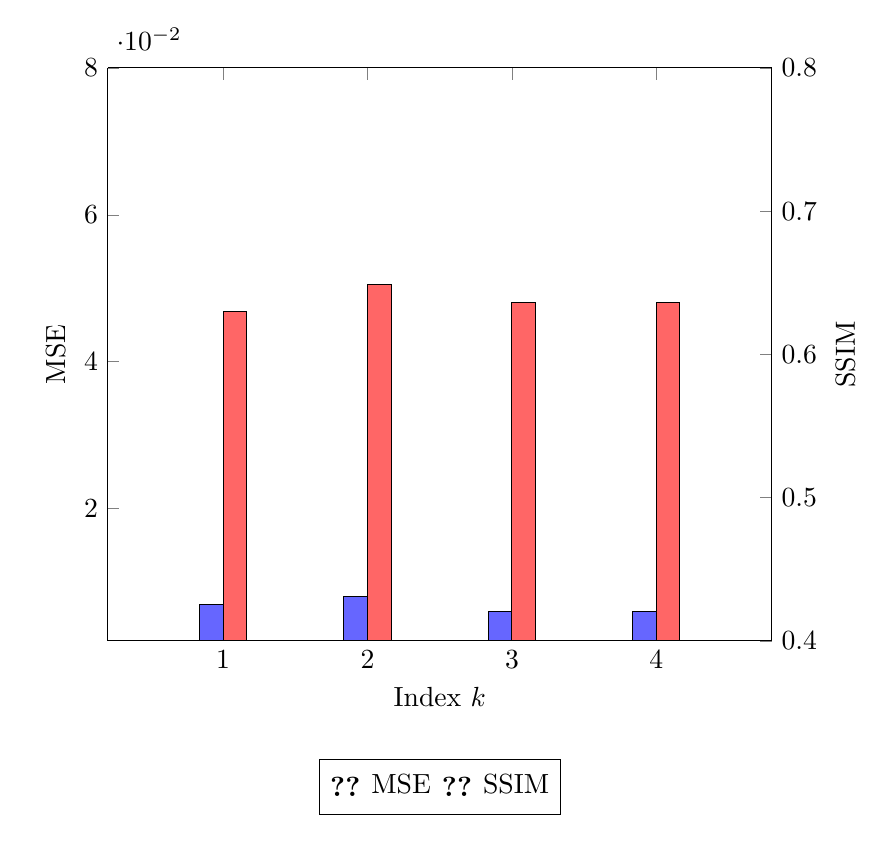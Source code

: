 \usetikzlibrary{matrix}
\begin{tikzpicture}
        \pgfplotsset{
            scale only axis,
            xmin=0.2,
            xmax=4.8,
        }
        \begin{axis}[
        axis y line*=left,
        ybar,
        xlabel={Index $k$},
        ylabel={MSE},
        xtick align=inside,
bar width=0.3cm,
xtick={1,2,3,4},
ymin= 0.002, ymax=0.08,
        ]
        \addplot [fill=blue!60,xshift=-0.5*\pgfplotbarwidth] 
coordinates {(1,0.007) (2,0.008) (3,0.006) (4,0.006)};
		\label{pgfplot:MSE}
        \end{axis}
        \begin{axis} [
        axis y line*=right,
		ylabel near ticks, yticklabel pos=right,
        hide x axis,
        ybar,
bar width=0.3cm,
        ylabel={SSIM},
ymin= 0.4, ymax=0.8,
        ]
        \addplot [fill=red!60,xshift=0.5*\pgfplotbarwidth] 
coordinates {(1,0.630) (2,0.649) (3,0.636) (4,0.636)};
		\label{pgfplot:SSIM}
        \end{axis}

		\matrix[
    	matrix of nodes,
    	anchor=north,
    	draw,% Rahmen um Legende
   	 	inner sep=0.2em,
    	column 1/.style={nodes={anchor=center}},
   	 	column 2/.style={nodes={anchor=west},font=\strut},
		column 3/.style={nodes={anchor=center}},
   	 	column 4/.style={nodes={anchor=west},font=\strut},
    	draw
  		]
  		at([yshift=-1.5cm]current axis.south){
    		\ref{pgfplot:MSE}& MSE & \ref{pgfplot:SSIM}& SSIM \\};
        \end{tikzpicture}